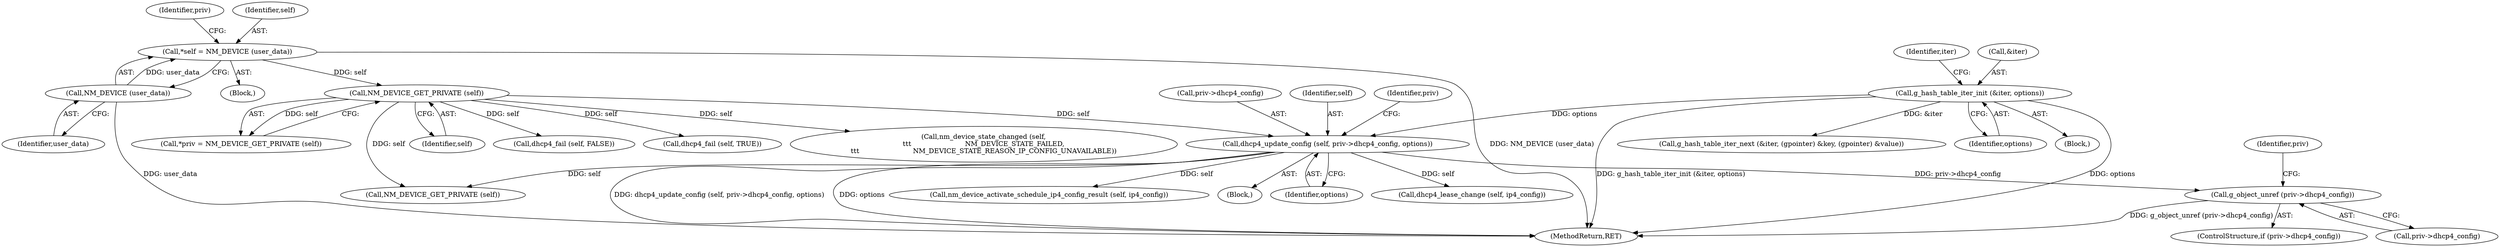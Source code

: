 digraph "0_NetworkManager_d5fc88e573fa58b93034b04d35a2454f5d28cad9@pointer" {
"1005250" [label="(Call,g_object_unref (priv->dhcp4_config))"];
"1005179" [label="(Call,dhcp4_update_config (self, priv->dhcp4_config, options))"];
"1005146" [label="(Call,NM_DEVICE_GET_PRIVATE (self))"];
"1005139" [label="(Call,*self = NM_DEVICE (user_data))"];
"1005141" [label="(Call,NM_DEVICE (user_data))"];
"1005113" [label="(Call,g_hash_table_iter_init (&iter, options))"];
"1005188" [label="(Identifier,priv)"];
"1005145" [label="(Identifier,priv)"];
"1005116" [label="(Identifier,options)"];
"1005251" [label="(Call,priv->dhcp4_config)"];
"1005191" [label="(Call,nm_device_activate_schedule_ip4_config_result (self, ip4_config))"];
"1005206" [label="(Call,dhcp4_fail (self, TRUE))"];
"1005139" [label="(Call,*self = NM_DEVICE (user_data))"];
"1005256" [label="(Identifier,priv)"];
"1005165" [label="(Block,)"];
"1005114" [label="(Call,&iter)"];
"1005184" [label="(Identifier,options)"];
"1005230" [label="(Call,NM_DEVICE_GET_PRIVATE (self))"];
"1005146" [label="(Call,NM_DEVICE_GET_PRIVATE (self))"];
"1005142" [label="(Identifier,user_data)"];
"1005174" [label="(Call,nm_device_state_changed (self,\n\t\t\t                         NM_DEVICE_STATE_FAILED,\n\t\t\t                         NM_DEVICE_STATE_REASON_IP_CONFIG_UNAVAILABLE))"];
"1005113" [label="(Call,g_hash_table_iter_init (&iter, options))"];
"1005250" [label="(Call,g_object_unref (priv->dhcp4_config))"];
"1005181" [label="(Call,priv->dhcp4_config)"];
"1005144" [label="(Call,*priv = NM_DEVICE_GET_PRIVATE (self))"];
"1005141" [label="(Call,NM_DEVICE (user_data))"];
"1005179" [label="(Call,dhcp4_update_config (self, priv->dhcp4_config, options))"];
"1005180" [label="(Identifier,self)"];
"1005140" [label="(Identifier,self)"];
"1005147" [label="(Identifier,self)"];
"1005118" [label="(Call,g_hash_table_iter_next (&iter, (gpointer) &key, (gpointer) &value))"];
"1005246" [label="(ControlStructure,if (priv->dhcp4_config))"];
"1005137" [label="(Block,)"];
"1005107" [label="(Block,)"];
"1007368" [label="(MethodReturn,RET)"];
"1005120" [label="(Identifier,iter)"];
"1005220" [label="(Call,dhcp4_fail (self, FALSE))"];
"1005201" [label="(Call,dhcp4_lease_change (self, ip4_config))"];
"1005250" -> "1005246"  [label="AST: "];
"1005250" -> "1005251"  [label="CFG: "];
"1005251" -> "1005250"  [label="AST: "];
"1005256" -> "1005250"  [label="CFG: "];
"1005250" -> "1007368"  [label="DDG: g_object_unref (priv->dhcp4_config)"];
"1005179" -> "1005250"  [label="DDG: priv->dhcp4_config"];
"1005179" -> "1005165"  [label="AST: "];
"1005179" -> "1005184"  [label="CFG: "];
"1005180" -> "1005179"  [label="AST: "];
"1005181" -> "1005179"  [label="AST: "];
"1005184" -> "1005179"  [label="AST: "];
"1005188" -> "1005179"  [label="CFG: "];
"1005179" -> "1007368"  [label="DDG: dhcp4_update_config (self, priv->dhcp4_config, options)"];
"1005179" -> "1007368"  [label="DDG: options"];
"1005146" -> "1005179"  [label="DDG: self"];
"1005113" -> "1005179"  [label="DDG: options"];
"1005179" -> "1005191"  [label="DDG: self"];
"1005179" -> "1005201"  [label="DDG: self"];
"1005179" -> "1005230"  [label="DDG: self"];
"1005146" -> "1005144"  [label="AST: "];
"1005146" -> "1005147"  [label="CFG: "];
"1005147" -> "1005146"  [label="AST: "];
"1005144" -> "1005146"  [label="CFG: "];
"1005146" -> "1005144"  [label="DDG: self"];
"1005139" -> "1005146"  [label="DDG: self"];
"1005146" -> "1005174"  [label="DDG: self"];
"1005146" -> "1005206"  [label="DDG: self"];
"1005146" -> "1005220"  [label="DDG: self"];
"1005146" -> "1005230"  [label="DDG: self"];
"1005139" -> "1005137"  [label="AST: "];
"1005139" -> "1005141"  [label="CFG: "];
"1005140" -> "1005139"  [label="AST: "];
"1005141" -> "1005139"  [label="AST: "];
"1005145" -> "1005139"  [label="CFG: "];
"1005139" -> "1007368"  [label="DDG: NM_DEVICE (user_data)"];
"1005141" -> "1005139"  [label="DDG: user_data"];
"1005141" -> "1005142"  [label="CFG: "];
"1005142" -> "1005141"  [label="AST: "];
"1005141" -> "1007368"  [label="DDG: user_data"];
"1005113" -> "1005107"  [label="AST: "];
"1005113" -> "1005116"  [label="CFG: "];
"1005114" -> "1005113"  [label="AST: "];
"1005116" -> "1005113"  [label="AST: "];
"1005120" -> "1005113"  [label="CFG: "];
"1005113" -> "1007368"  [label="DDG: g_hash_table_iter_init (&iter, options)"];
"1005113" -> "1007368"  [label="DDG: options"];
"1005113" -> "1005118"  [label="DDG: &iter"];
}
